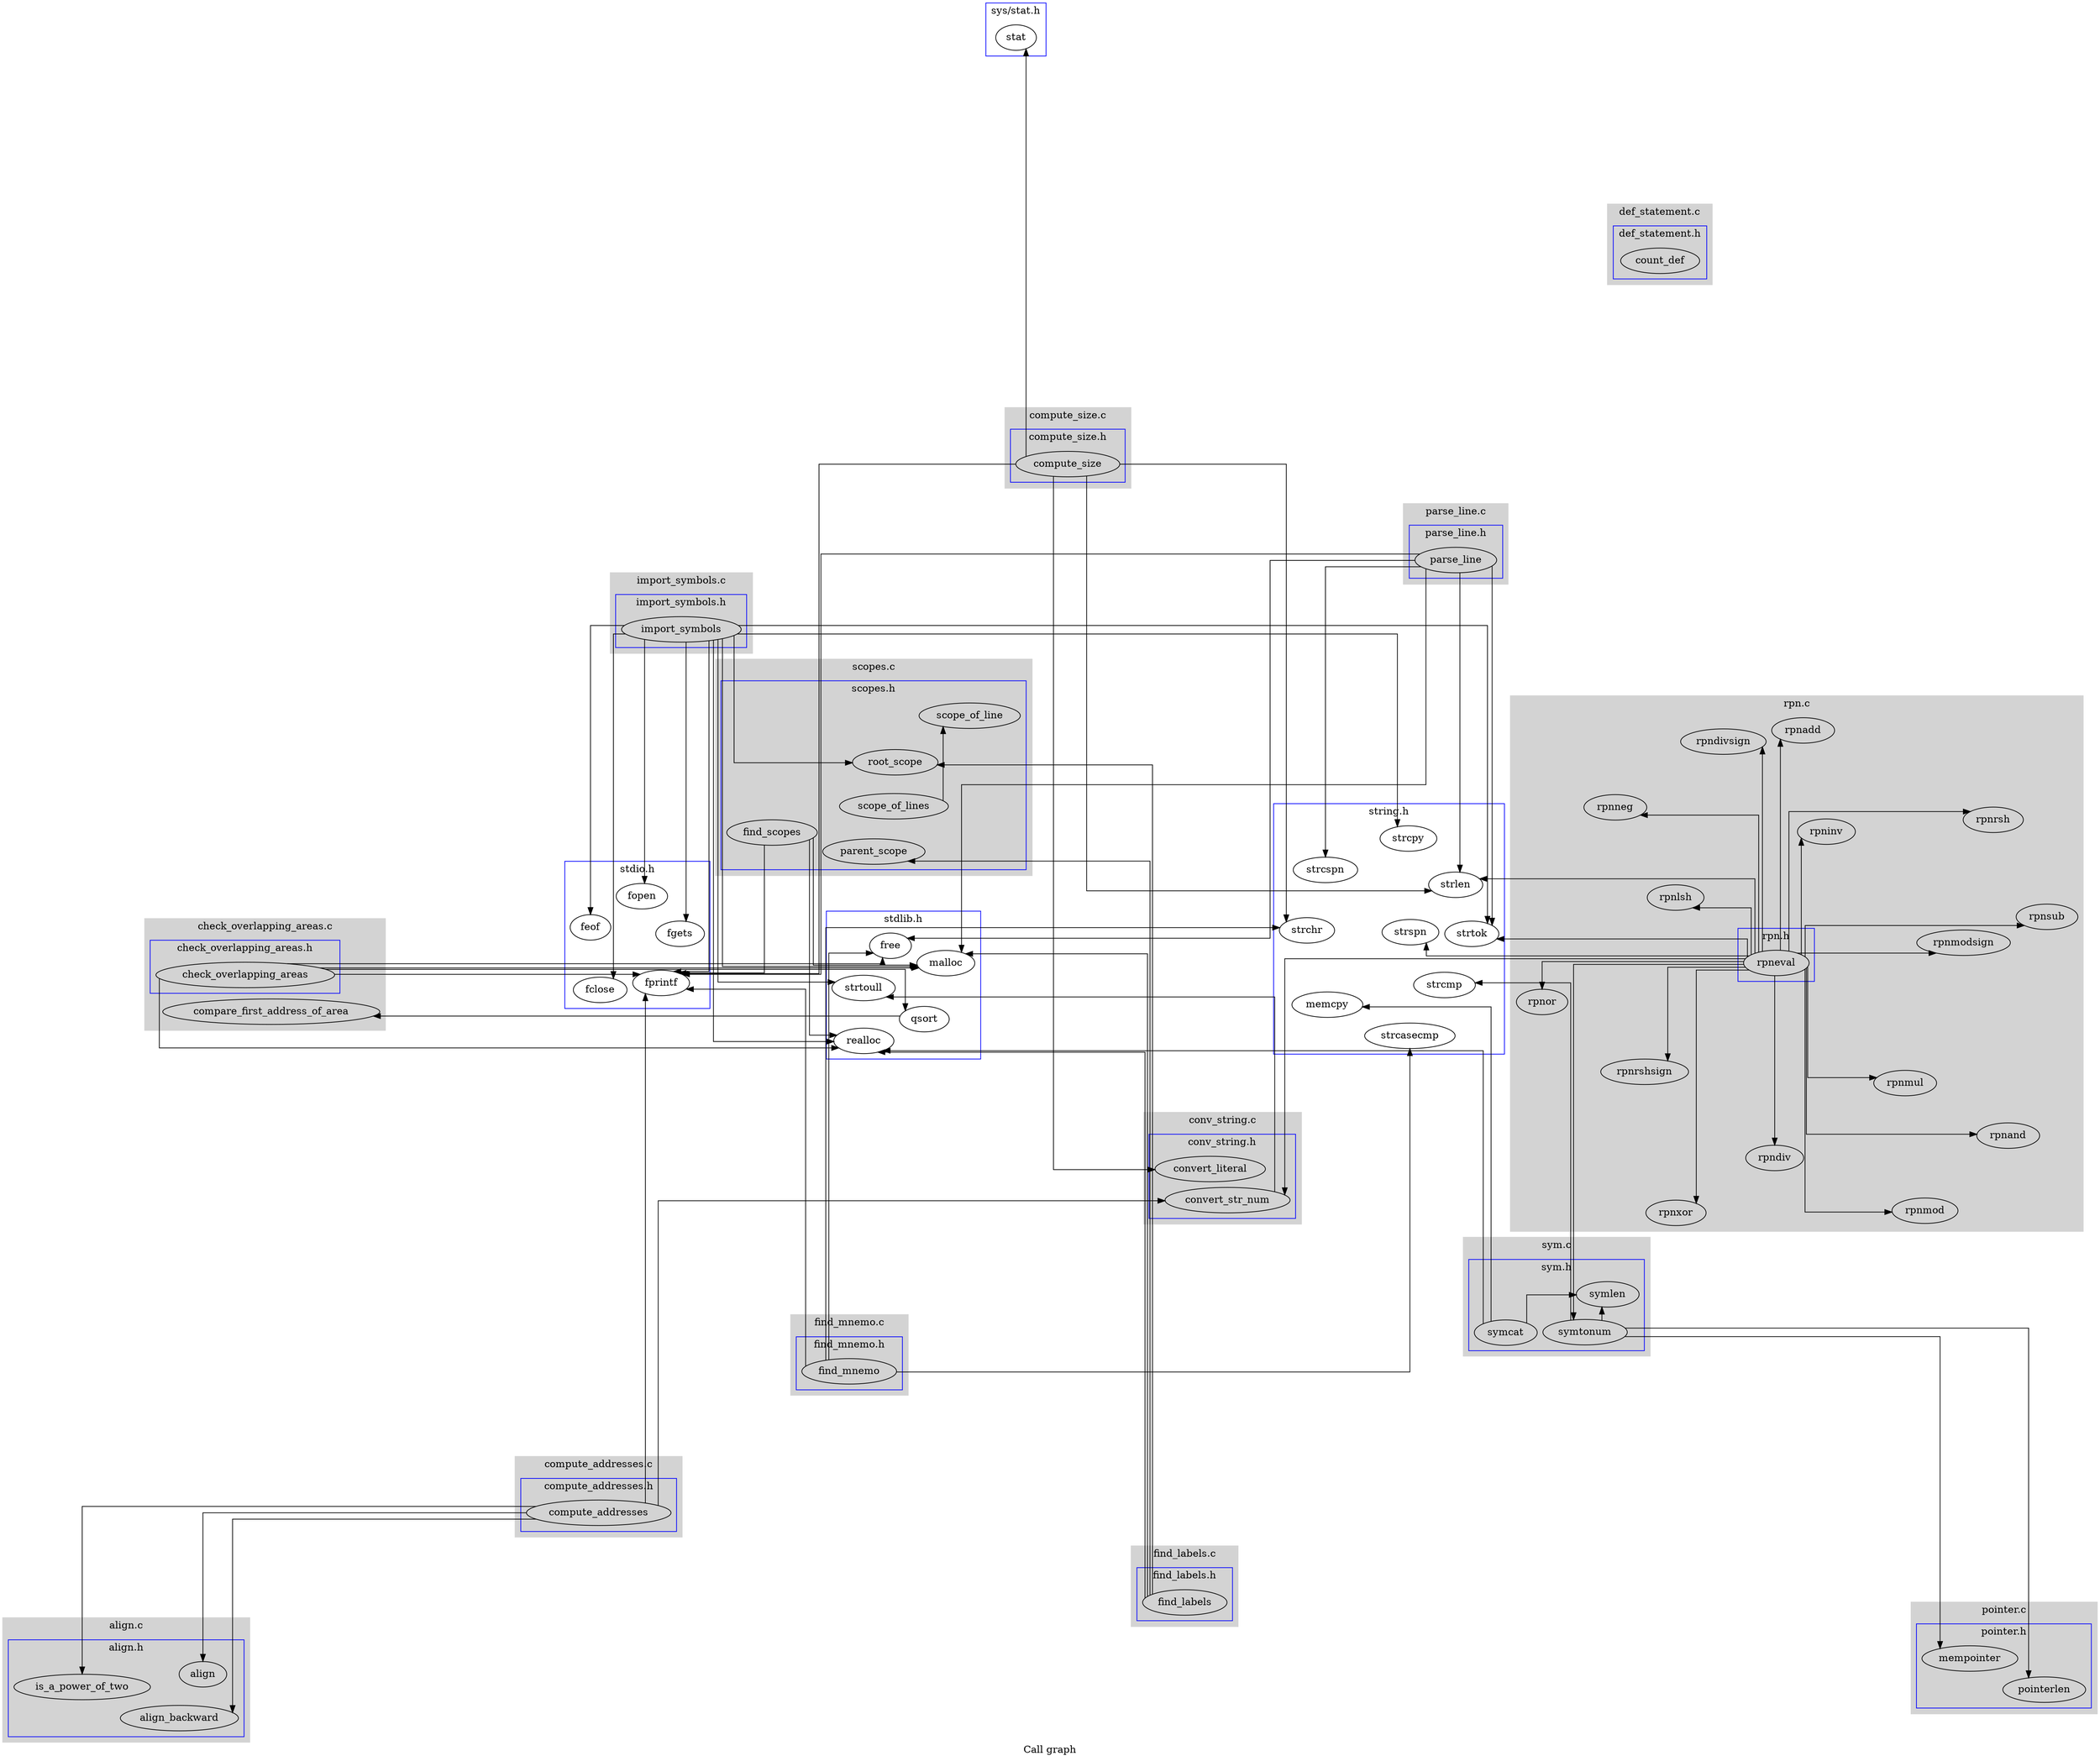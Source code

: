 digraph G {
    graph [layout=fdp rankdir=LR];
    label = "Call graph";
    //mode="sgd";
    overlap=false;
    splines=ortho;

    symcat -> { realloc memcpy };
    symtonum -> { pointerlen mempointer strcmp }
    find_scopes -> { malloc realloc fprintf }
    rpneval -> { strtok strspn strlen strspn symtonum convert_str_num };
    parse_line -> { strlen malloc free strcspn fprintf strtok };
    import_symbols -> { root_scope malloc realloc fopen fclose fprintf fgets feof strtok strtoull strcpy };
    find_mnemo -> { strchr strcasecmp free fprintf };
    find_labels -> { malloc realloc root_scope parent_scope };
    convert_str_num -> strtoull;
    compute_size -> { fprintf convert_literal strlen strchr stat };
    compute_addresses -> { fprintf convert_str_num align_backward align is_a_power_of_two };
    check_overlapping_areas -> { fprintf qsort malloc realloc free };
    qsort -> compare_first_address_of_area ;

    //subgraph cluster_glibc {
        //label = "glibc";
        subgraph cluster_stdio_h {
            label = "stdio.h";
            fprintf;
            fopen;
            fclose;
            fgets;
            feof;
            color=blue;
        }

        subgraph cluster_stdlib_h {
            label = "stdlib.h";
            malloc;
            realloc;
            qsort;
            free;
            strtoull;
            color=blue;
        }

        subgraph cluster_string_h {
            label = "string.h";
            strlen;
            strchr;
            strcasecmp;
            strtok;
            strcpy;
            strspn;
            strcspn;
            strcmp;
            memcpy;
            color=blue;
        }

        subgraph cluster_sys_stat_h {
            label = "sys/stat.h";
            stat;
            color=blue;
        }
    //}

    //subgraph cluster_whole_assembler {
        subgraph cluster_align_c {
            style=filled;
            color=lightgrey;
            label = "align.c";
            subgraph cluster_align_h {
                style = "";
                color=blue ;
                label = "align.h";
                align             [href="../src/align.c"];
                align_backward    [href="../src/align.c"];
                is_a_power_of_two [href="../src/align.c"];
            }
        }

        subgraph cluster_check_overlapping_areas {
            style=filled;
            color=lightgrey;
            label = "check_overlapping_areas.c";
            compare_first_address_of_area [href="../src/check_overlapping_areas.c"];
            subgraph cluster_check_overlapping_areas_h {
                style = "";
                color=blue ;
                label = "check_overlapping_areas.h";
                check_overlapping_areas [href="../src/check_overlapping_areas.c"];
            }
        }

        subgraph cluster_compute_addresses_c {
            style=filled;
            color=lightgrey;
            label = "compute_addresses.c";
            subgraph cluster_compute_addresses_h {
                style = "";
                color=blue ;
                label = "compute_addresses.h";
                compute_addresses [href="../src/compute_addresses.c"];
            }
        }

        subgraph cluster_compute_size_c {
            style=filled;
            color=lightgrey;
            label = "compute_size.c";
            subgraph cluster_compute_size_h {
                style = "";
                color=blue ;
                label = "compute_size.h";
                compute_size [href="../src/compute_size.c"];
            }
        }

        subgraph cluster_conv_string_c {
            style=filled;
            color=lightgrey;
            label = "conv_string.c";
            subgraph cluster_conv_string_h {
                style = "";
                color=blue ;
                label = "conv_string.h";
                convert_literal [href="../src/conv_string.c"];
                convert_str_num [href="../src/conv_string.c"];
            }
        }

        subgraph cluster_def_statement_c {
            style=filled;
            color=lightgrey;
            label = "def_statement.c";
            subgraph cluster_def_statement_h {
                style = "";
                color=blue ;
                label = "def_statement.h";
                count_def [href="../src/def_statement.c"];
            }
        }

        subgraph cluster_find_mnemo_c {
            style=filled;
            color=lightgrey;
            label = "find_mnemo.c";
            subgraph cluster_find_mnemo_h {
                style = "";
                color=blue ;
                label = "find_mnemo.h";
                find_mnemo [href="../src/find_mnemo.c"];
            }
        }

        subgraph cluster_find_labels_c {
            style=filled;
            color=lightgrey;
            label = "find_labels.c";
            subgraph cluster_find_labels_h {
                style = "";
                color=blue ;
                label = "find_labels.h";
                find_labels [href="../src/find_labels.c"];
            }
        }

        subgraph cluster_import_symbols_c {
            style=filled;
            color=lightgrey;
            label = "import_symbols.c";
            subgraph cluster_import_symbols_h {
                style = "";
                color=blue ;
                label = "import_symbols.h";
                import_symbols [href="../src/import_symbols.c"];
            }
        }

        subgraph cluster_parse_line_c {
            style=filled;
            color=lightgrey;
            label = "parse_line.c";
            subgraph cluster_parse_line_h {
                style = "";
                color=blue ;
                label = "parse_line.h";
                parse_line [href="../src/parse_line.c"];
            }
        }

        subgraph cluster_pointer_c {
            style=filled;
            color=lightgrey;
            label = "pointer.c";
            subgraph cluster_pointer_h {
                style = "";
                color=blue ;
                label = "pointer.h";
                mempointer [href="../src/pointer.c"];
                pointerlen [href="../src/pointer.c"];
            }
        }

        subgraph cluster_rpn_c {
            style=filled;
            color=lightgrey;
            label = "rpn.c";
            rpneval -> { rpnadd rpnsub rpnmul rpndiv rpnlsh rpnrsh rpnmod
                rpnand rpnor rpnxor rpninv rpnneg rpndivsign rpnrshsign
                    rpnmodsign };
            subgraph cluster_rpn_h {
                style = "";
                color=blue ;
                label = "rpn.h";
                rpneval [href="../src/rpn.c"];
            }
        }

        subgraph cluster_scopes_c {
            style=filled;
            color=lightgrey;
            label = "scopes.c";
            scope_of_lines -> scope_of_line;
            subgraph cluster_scopes_h {
                style = "";
                color=blue ;
                label = "scopes.h";
                find_scopes    [href="../src/scopes.c"];
                parent_scope   [href="../src/scopes.c"];
                root_scope     [href="../src/scopes.c"];
                scope_of_line  [href="../src/scopes.c"];
                scope_of_lines [href="../src/scopes.c"];
            }
        }

        subgraph cluster_sym_c {
            style=filled;
            color=lightgrey;
            label = "sym.c";
            symcat -> symlen;
            symtonum -> symlen;
            subgraph cluster_sym_h {
                style = "";
                color=blue ;
                label = "sym.h";
                symcat   [href="../src/sym.c"];
                symlen   [href="../src/sym.c"];
                symtonum [href="../src/sym.c"];
            }
        }

    //}
}
